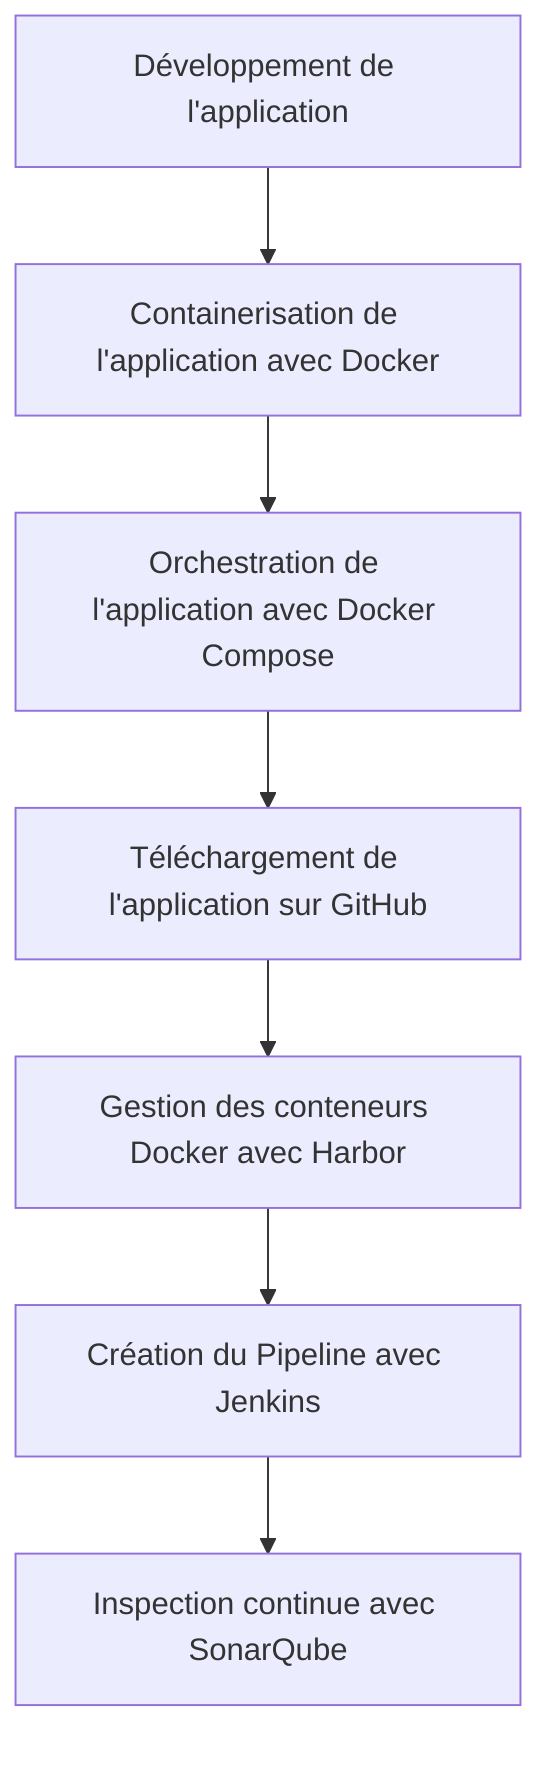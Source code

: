 graph TD;
    A["Développement de l'application"] --> B["Containerisation de l'application avec Docker"];
    B --> C["Orchestration de l'application avec Docker Compose"];
    C --> D["Téléchargement de l'application sur GitHub"];
    D --> E["Gestion des conteneurs Docker avec Harbor"];
    E --> F["Création du Pipeline avec Jenkins"];
    F --> G["Inspection continue avec SonarQube"];